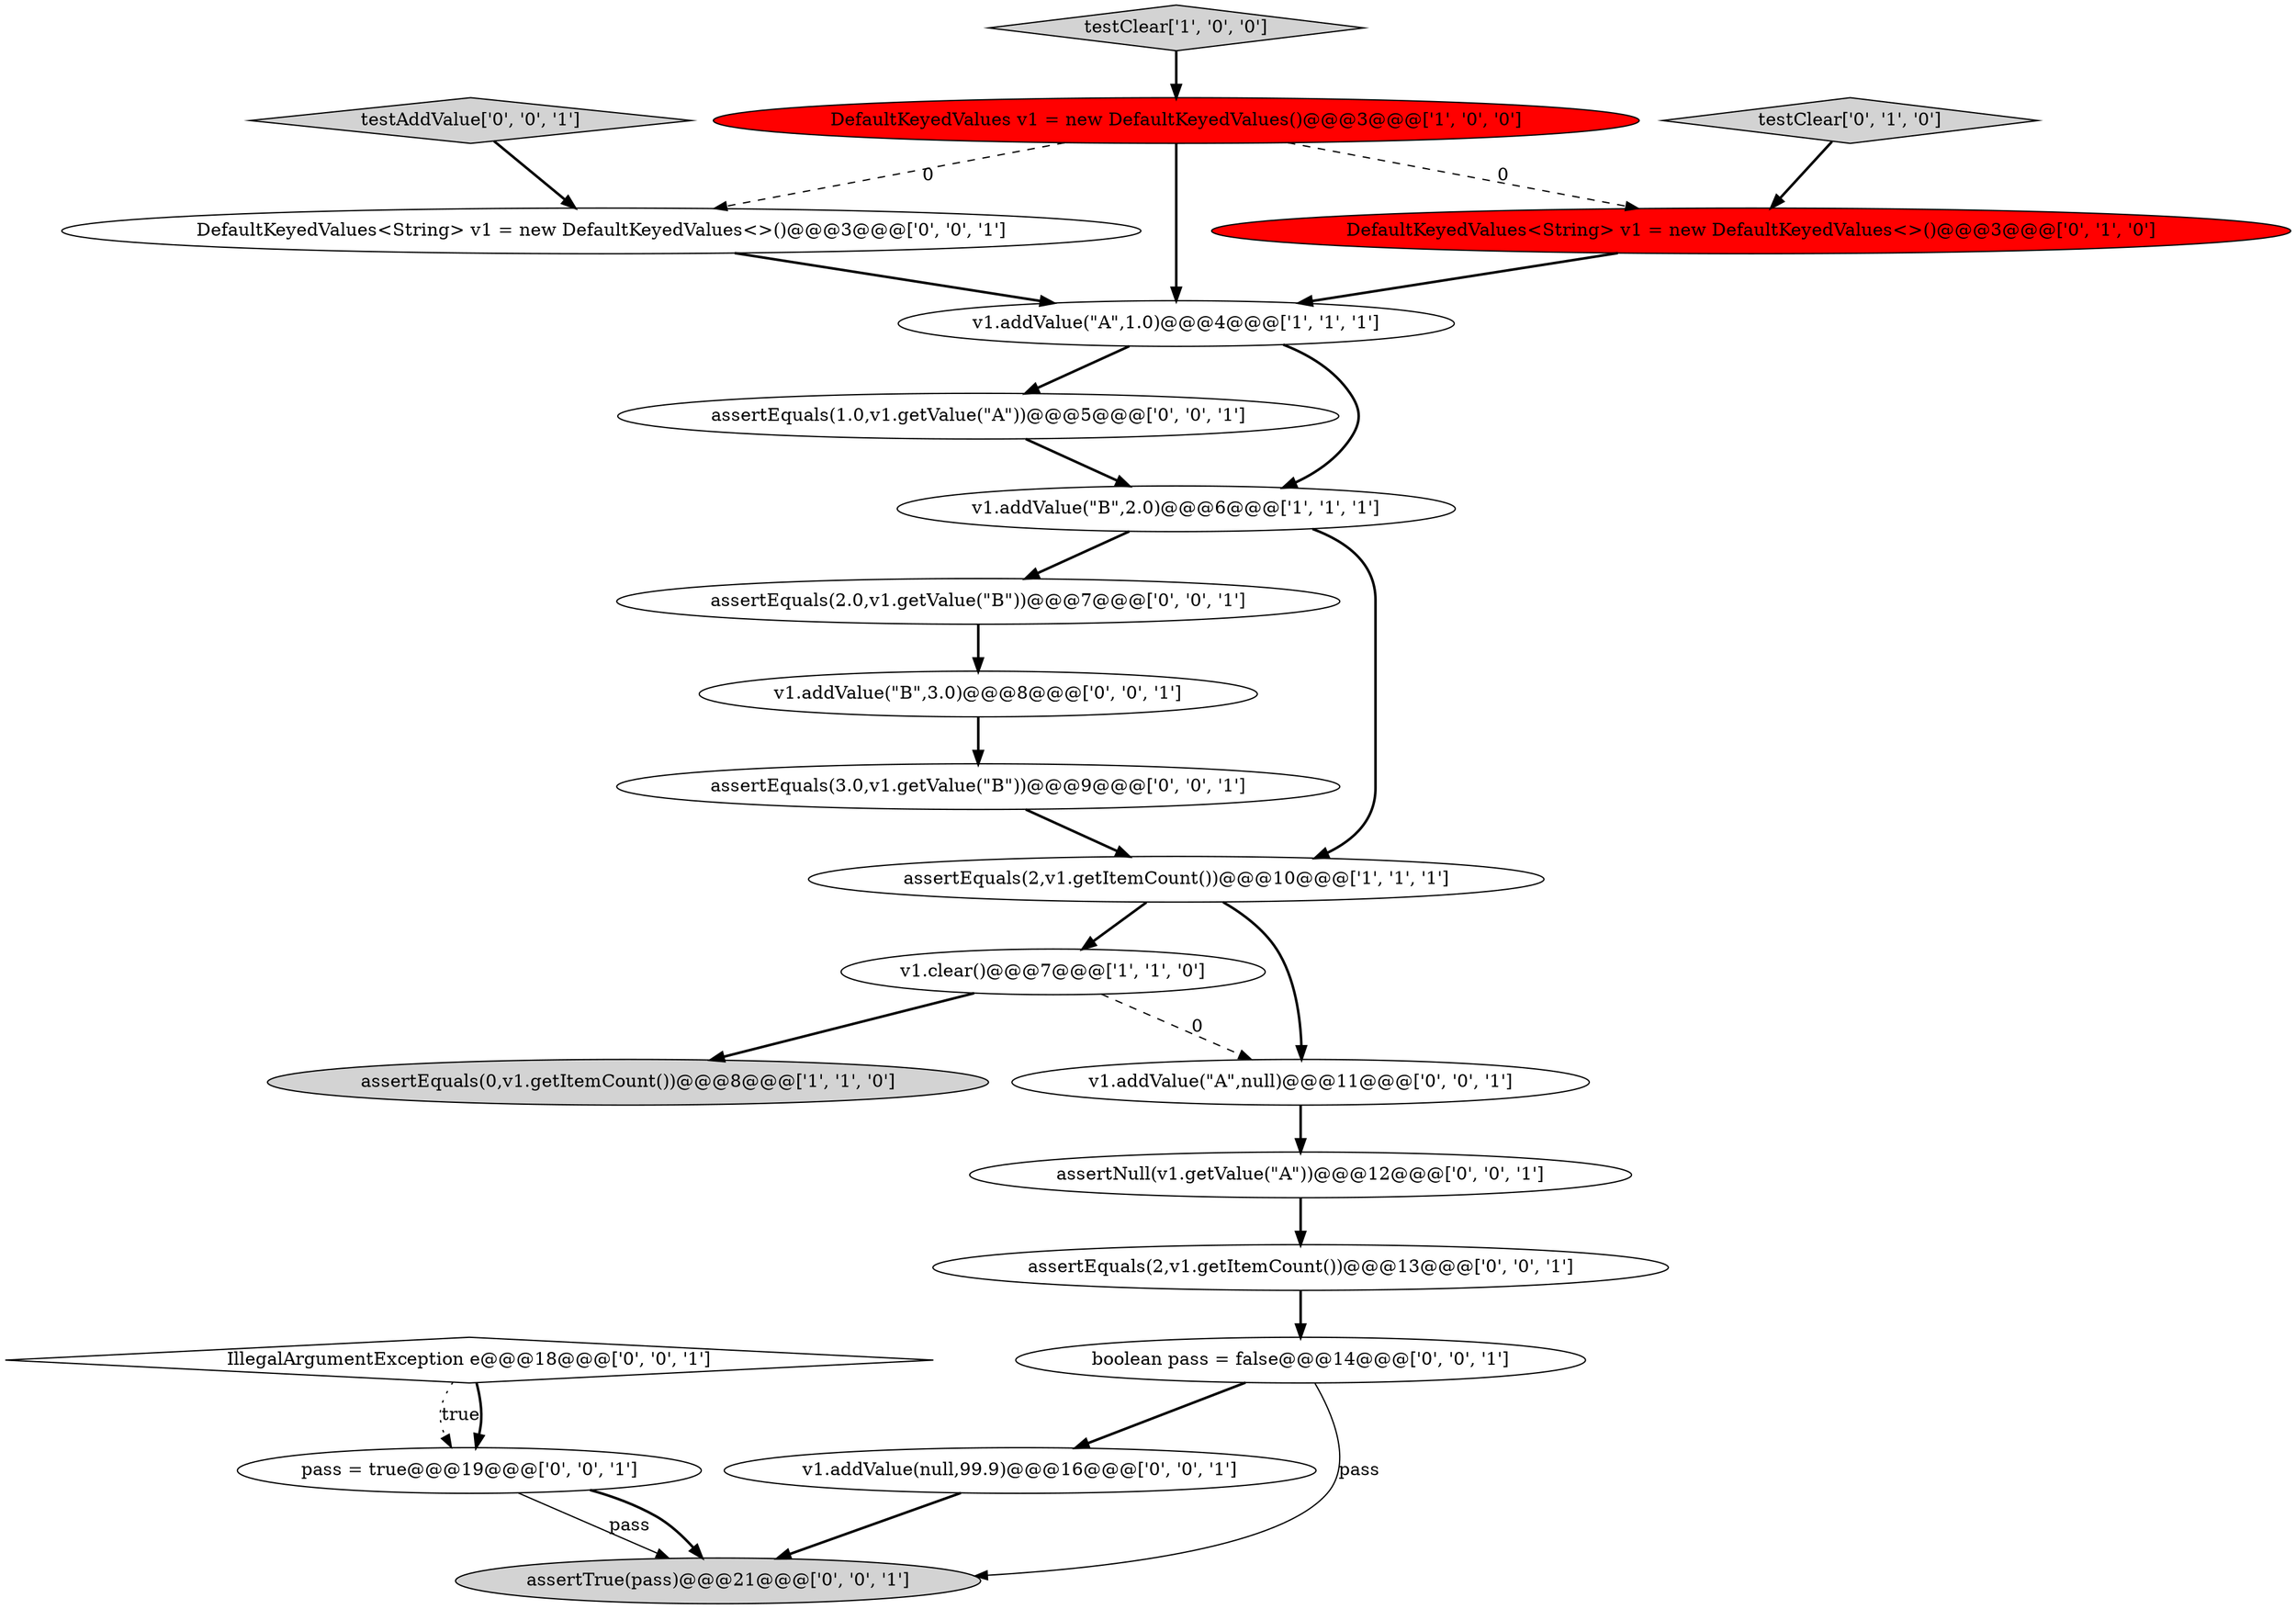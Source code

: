 digraph {
12 [style = filled, label = "assertEquals(1.0,v1.getValue(\"A\"))@@@5@@@['0', '0', '1']", fillcolor = white, shape = ellipse image = "AAA0AAABBB3BBB"];
16 [style = filled, label = "assertNull(v1.getValue(\"A\"))@@@12@@@['0', '0', '1']", fillcolor = white, shape = ellipse image = "AAA0AAABBB3BBB"];
3 [style = filled, label = "v1.addValue(\"A\",1.0)@@@4@@@['1', '1', '1']", fillcolor = white, shape = ellipse image = "AAA0AAABBB1BBB"];
14 [style = filled, label = "assertEquals(2.0,v1.getValue(\"B\"))@@@7@@@['0', '0', '1']", fillcolor = white, shape = ellipse image = "AAA0AAABBB3BBB"];
7 [style = filled, label = "testClear['0', '1', '0']", fillcolor = lightgray, shape = diamond image = "AAA0AAABBB2BBB"];
21 [style = filled, label = "v1.addValue(\"B\",3.0)@@@8@@@['0', '0', '1']", fillcolor = white, shape = ellipse image = "AAA0AAABBB3BBB"];
4 [style = filled, label = "v1.clear()@@@7@@@['1', '1', '0']", fillcolor = white, shape = ellipse image = "AAA0AAABBB1BBB"];
20 [style = filled, label = "assertEquals(2,v1.getItemCount())@@@13@@@['0', '0', '1']", fillcolor = white, shape = ellipse image = "AAA0AAABBB3BBB"];
13 [style = filled, label = "boolean pass = false@@@14@@@['0', '0', '1']", fillcolor = white, shape = ellipse image = "AAA0AAABBB3BBB"];
15 [style = filled, label = "IllegalArgumentException e@@@18@@@['0', '0', '1']", fillcolor = white, shape = diamond image = "AAA0AAABBB3BBB"];
19 [style = filled, label = "v1.addValue(\"A\",null)@@@11@@@['0', '0', '1']", fillcolor = white, shape = ellipse image = "AAA0AAABBB3BBB"];
18 [style = filled, label = "testAddValue['0', '0', '1']", fillcolor = lightgray, shape = diamond image = "AAA0AAABBB3BBB"];
22 [style = filled, label = "pass = true@@@19@@@['0', '0', '1']", fillcolor = white, shape = ellipse image = "AAA0AAABBB3BBB"];
10 [style = filled, label = "assertEquals(3.0,v1.getValue(\"B\"))@@@9@@@['0', '0', '1']", fillcolor = white, shape = ellipse image = "AAA0AAABBB3BBB"];
2 [style = filled, label = "assertEquals(2,v1.getItemCount())@@@10@@@['1', '1', '1']", fillcolor = white, shape = ellipse image = "AAA0AAABBB1BBB"];
11 [style = filled, label = "DefaultKeyedValues<String> v1 = new DefaultKeyedValues<>()@@@3@@@['0', '0', '1']", fillcolor = white, shape = ellipse image = "AAA0AAABBB3BBB"];
9 [style = filled, label = "v1.addValue(null,99.9)@@@16@@@['0', '0', '1']", fillcolor = white, shape = ellipse image = "AAA0AAABBB3BBB"];
17 [style = filled, label = "assertTrue(pass)@@@21@@@['0', '0', '1']", fillcolor = lightgray, shape = ellipse image = "AAA0AAABBB3BBB"];
1 [style = filled, label = "DefaultKeyedValues v1 = new DefaultKeyedValues()@@@3@@@['1', '0', '0']", fillcolor = red, shape = ellipse image = "AAA1AAABBB1BBB"];
5 [style = filled, label = "testClear['1', '0', '0']", fillcolor = lightgray, shape = diamond image = "AAA0AAABBB1BBB"];
6 [style = filled, label = "v1.addValue(\"B\",2.0)@@@6@@@['1', '1', '1']", fillcolor = white, shape = ellipse image = "AAA0AAABBB1BBB"];
8 [style = filled, label = "DefaultKeyedValues<String> v1 = new DefaultKeyedValues<>()@@@3@@@['0', '1', '0']", fillcolor = red, shape = ellipse image = "AAA1AAABBB2BBB"];
0 [style = filled, label = "assertEquals(0,v1.getItemCount())@@@8@@@['1', '1', '0']", fillcolor = lightgray, shape = ellipse image = "AAA0AAABBB1BBB"];
21->10 [style = bold, label=""];
13->17 [style = solid, label="pass"];
2->19 [style = bold, label=""];
20->13 [style = bold, label=""];
18->11 [style = bold, label=""];
8->3 [style = bold, label=""];
1->3 [style = bold, label=""];
3->6 [style = bold, label=""];
9->17 [style = bold, label=""];
15->22 [style = dotted, label="true"];
22->17 [style = solid, label="pass"];
3->12 [style = bold, label=""];
7->8 [style = bold, label=""];
12->6 [style = bold, label=""];
2->4 [style = bold, label=""];
4->0 [style = bold, label=""];
19->16 [style = bold, label=""];
15->22 [style = bold, label=""];
6->2 [style = bold, label=""];
6->14 [style = bold, label=""];
5->1 [style = bold, label=""];
11->3 [style = bold, label=""];
1->11 [style = dashed, label="0"];
22->17 [style = bold, label=""];
4->19 [style = dashed, label="0"];
1->8 [style = dashed, label="0"];
10->2 [style = bold, label=""];
13->9 [style = bold, label=""];
16->20 [style = bold, label=""];
14->21 [style = bold, label=""];
}
